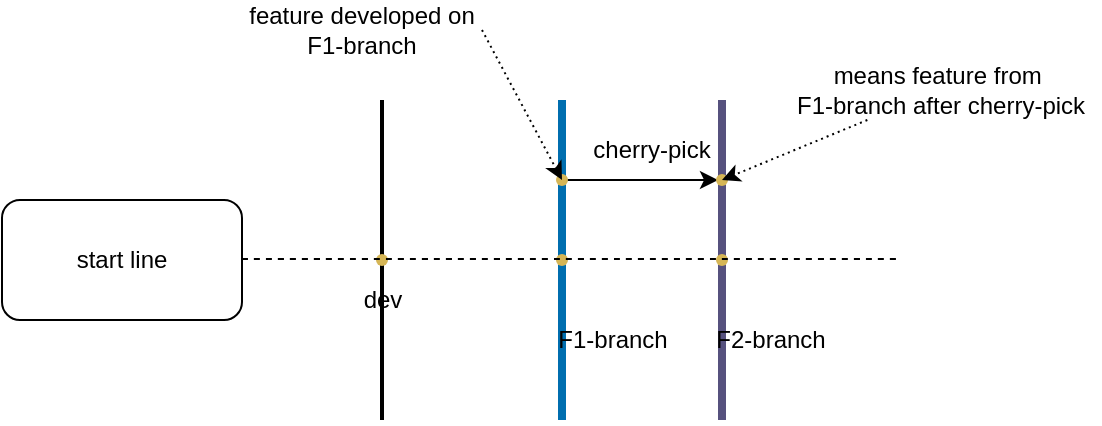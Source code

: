 <mxfile>
    <diagram id="-l4Dzl7arYn1sYrmqnic" name="Page-1">
        <mxGraphModel dx="616" dy="294" grid="1" gridSize="10" guides="1" tooltips="1" connect="1" arrows="1" fold="1" page="1" pageScale="1" pageWidth="1000000" pageHeight="1000000" math="0" shadow="0">
            <root>
                <mxCell id="0"/>
                <mxCell id="1" parent="0"/>
                <mxCell id="2" value="" style="line;strokeWidth=4;direction=south;html=1;perimeter=backbonePerimeter;points=[];outlineConnect=0;fillColor=#1ba1e2;strokeColor=#006EAF;fontColor=#ffffff;" parent="1" vertex="1">
                    <mxGeometry x="426" y="270" width="10" height="160" as="geometry"/>
                </mxCell>
                <mxCell id="7" value="" style="line;strokeWidth=4;direction=south;html=1;perimeter=backbonePerimeter;points=[];outlineConnect=0;fillColor=#d0cee2;strokeColor=#56517e;" parent="1" vertex="1">
                    <mxGeometry x="506" y="270" width="10" height="160" as="geometry"/>
                </mxCell>
                <mxCell id="8" value="F1-branch" style="text;html=1;align=center;verticalAlign=middle;resizable=0;points=[];autosize=1;strokeColor=none;fillColor=none;" parent="1" vertex="1">
                    <mxGeometry x="421" y="380" width="70" height="20" as="geometry"/>
                </mxCell>
                <mxCell id="11" value="" style="line;strokeWidth=2;direction=south;html=1;" parent="1" vertex="1">
                    <mxGeometry x="336" y="270" width="10" height="160" as="geometry"/>
                </mxCell>
                <mxCell id="12" value="dev" style="text;html=1;align=center;verticalAlign=middle;resizable=0;points=[];autosize=1;strokeColor=none;fillColor=none;" parent="1" vertex="1">
                    <mxGeometry x="326" y="360" width="30" height="20" as="geometry"/>
                </mxCell>
                <mxCell id="17" value="" style="shape=waypoint;sketch=0;fillStyle=solid;size=6;pointerEvents=1;points=[];fillColor=#fff2cc;resizable=0;rotatable=0;perimeter=centerPerimeter;snapToPoint=1;strokeColor=#d6b656;" parent="1" vertex="1">
                    <mxGeometry x="411" y="330" width="40" height="40" as="geometry"/>
                </mxCell>
                <mxCell id="18" value="" style="shape=waypoint;sketch=0;fillStyle=solid;size=6;pointerEvents=1;points=[];fillColor=#fff2cc;resizable=0;rotatable=0;perimeter=centerPerimeter;snapToPoint=1;strokeColor=#d6b656;" parent="1" vertex="1">
                    <mxGeometry x="491" y="330" width="40" height="40" as="geometry"/>
                </mxCell>
                <mxCell id="23" value="" style="shape=waypoint;sketch=0;fillStyle=solid;size=6;pointerEvents=1;points=[];fillColor=#fff2cc;resizable=0;rotatable=0;perimeter=centerPerimeter;snapToPoint=1;strokeColor=#d6b656;" parent="1" vertex="1">
                    <mxGeometry x="321" y="330" width="40" height="40" as="geometry"/>
                </mxCell>
                <mxCell id="59" style="edgeStyle=none;html=1;" edge="1" parent="1" source="26" target="7">
                    <mxGeometry relative="1" as="geometry"/>
                </mxCell>
                <mxCell id="26" value="" style="shape=waypoint;sketch=0;fillStyle=solid;size=6;pointerEvents=1;points=[];fillColor=#fff2cc;resizable=0;rotatable=0;perimeter=centerPerimeter;snapToPoint=1;strokeColor=#d6b656;" parent="1" vertex="1">
                    <mxGeometry x="411" y="290" width="40" height="40" as="geometry"/>
                </mxCell>
                <mxCell id="32" value="" style="endArrow=none;dashed=1;html=1;curved=1;" parent="1" edge="1">
                    <mxGeometry width="50" height="50" relative="1" as="geometry">
                        <mxPoint x="271" y="349.5" as="sourcePoint"/>
                        <mxPoint x="601" y="349.5" as="targetPoint"/>
                    </mxGeometry>
                </mxCell>
                <mxCell id="33" value="start line" style="rounded=1;whiteSpace=wrap;html=1;strokeColor=default;" parent="1" vertex="1">
                    <mxGeometry x="151" y="320" width="120" height="60" as="geometry"/>
                </mxCell>
                <mxCell id="35" value="" style="shape=waypoint;sketch=0;fillStyle=solid;size=6;pointerEvents=1;points=[];fillColor=#fff2cc;resizable=0;rotatable=0;perimeter=centerPerimeter;snapToPoint=1;strokeColor=#d6b656;" parent="1" vertex="1">
                    <mxGeometry x="491" y="290" width="40" height="40" as="geometry"/>
                </mxCell>
                <mxCell id="38" value="cherry-pick" style="text;html=1;strokeColor=none;fillColor=none;align=center;verticalAlign=middle;whiteSpace=wrap;rounded=0;" parent="1" vertex="1">
                    <mxGeometry x="421" y="290" width="110" height="10" as="geometry"/>
                </mxCell>
                <mxCell id="58" value="F2-branch" style="text;html=1;align=center;verticalAlign=middle;resizable=0;points=[];autosize=1;strokeColor=none;fillColor=none;" vertex="1" parent="1">
                    <mxGeometry x="500" y="380" width="70" height="20" as="geometry"/>
                </mxCell>
                <mxCell id="64" style="edgeStyle=none;html=1;dashed=1;dashPattern=1 2;" edge="1" parent="1" source="60" target="35">
                    <mxGeometry relative="1" as="geometry"/>
                </mxCell>
                <mxCell id="60" value="means feature from&amp;nbsp;&lt;br&gt;F1-branch after cherry-pick" style="text;html=1;align=center;verticalAlign=middle;resizable=0;points=[];autosize=1;strokeColor=none;fillColor=none;" vertex="1" parent="1">
                    <mxGeometry x="540" y="250" width="160" height="30" as="geometry"/>
                </mxCell>
                <mxCell id="65" style="edgeStyle=none;html=1;exitX=1;exitY=0.5;exitDx=0;exitDy=0;dashed=1;dashPattern=1 2;" edge="1" parent="1" source="61" target="26">
                    <mxGeometry relative="1" as="geometry"/>
                </mxCell>
                <mxCell id="61" value="feature developed on F1-branch" style="text;html=1;strokeColor=none;fillColor=none;align=center;verticalAlign=middle;whiteSpace=wrap;rounded=0;" vertex="1" parent="1">
                    <mxGeometry x="271" y="220" width="120" height="30" as="geometry"/>
                </mxCell>
            </root>
        </mxGraphModel>
    </diagram>
</mxfile>